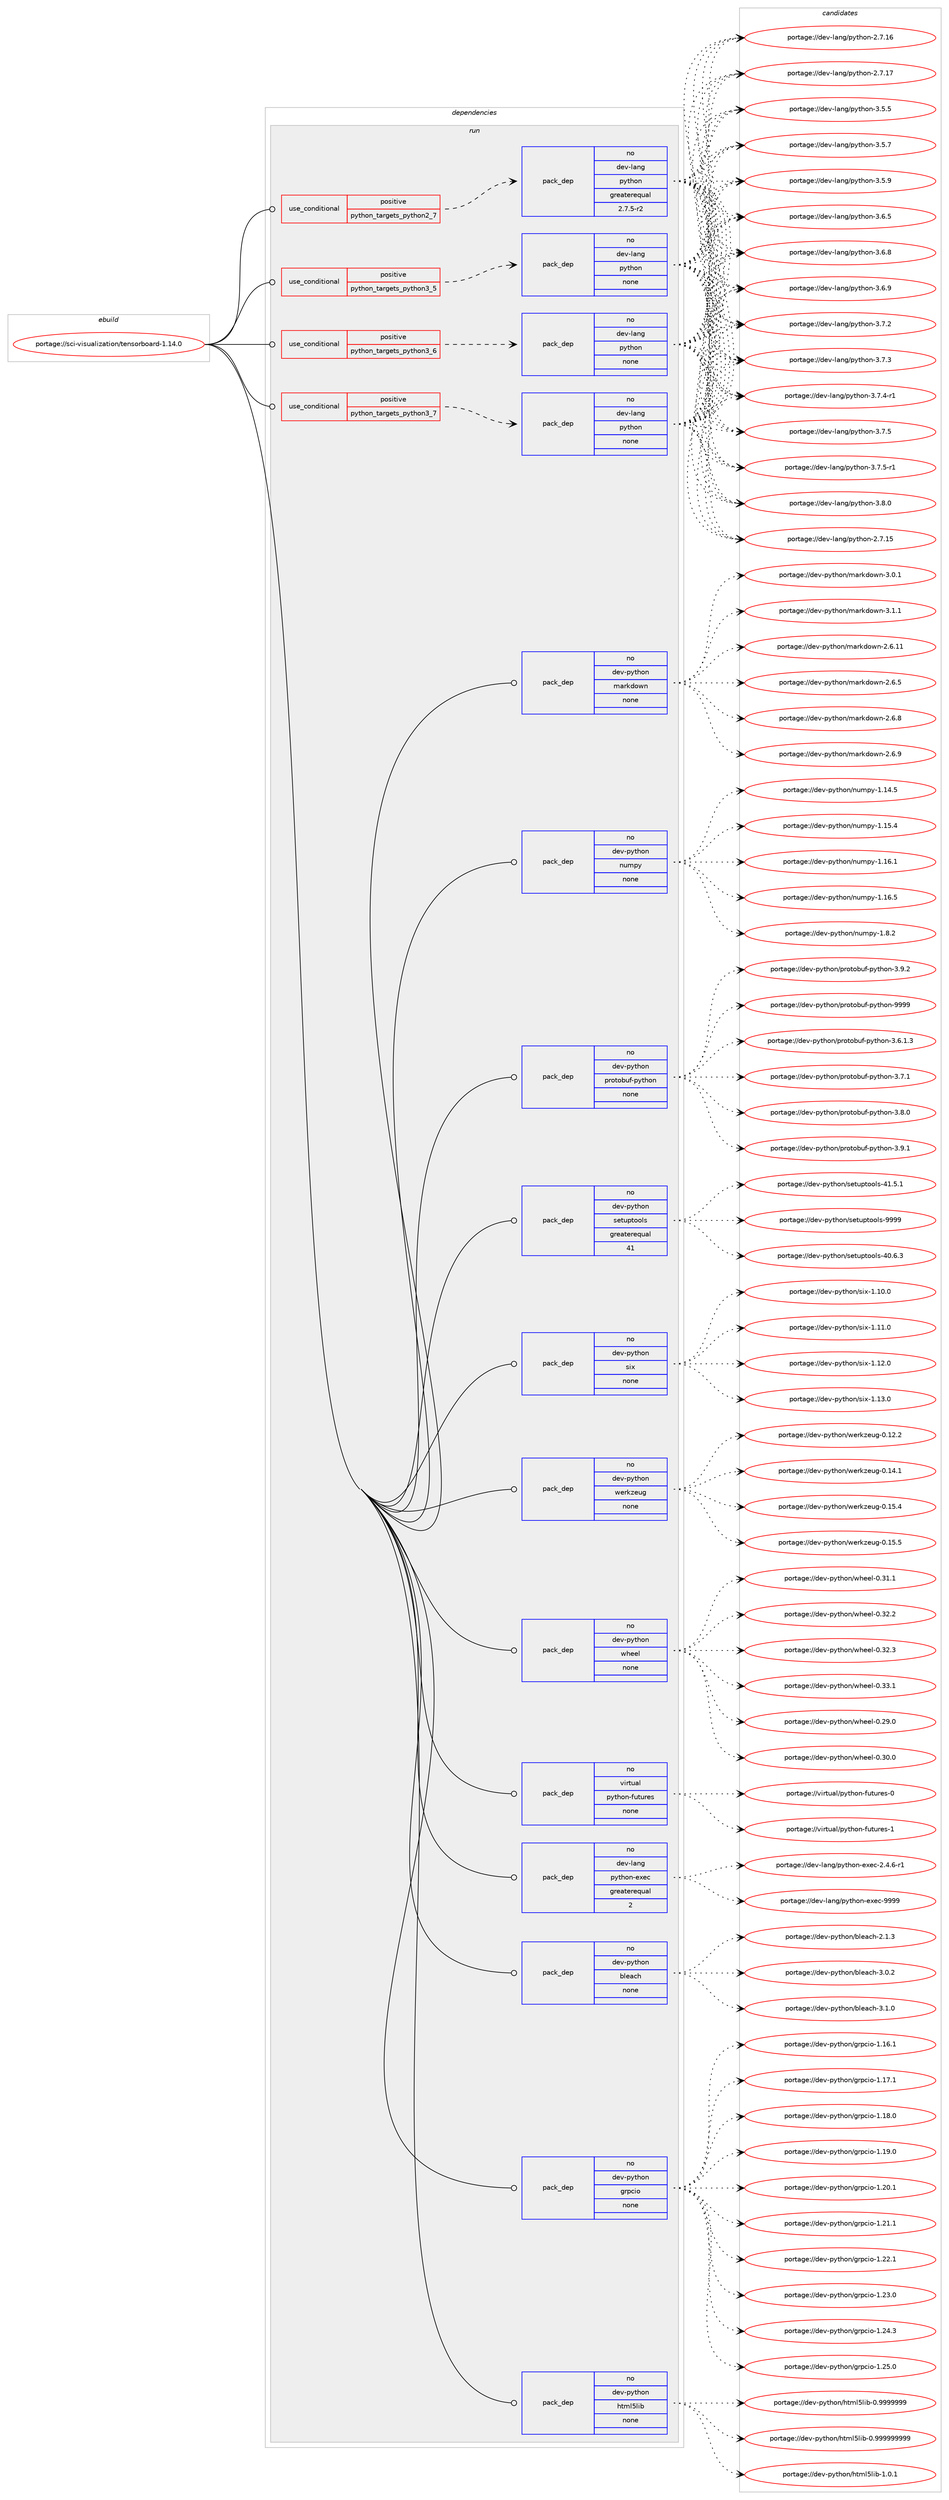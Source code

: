 digraph prolog {

# *************
# Graph options
# *************

newrank=true;
concentrate=true;
compound=true;
graph [rankdir=LR,fontname=Helvetica,fontsize=10,ranksep=1.5];#, ranksep=2.5, nodesep=0.2];
edge  [arrowhead=vee];
node  [fontname=Helvetica,fontsize=10];

# **********
# The ebuild
# **********

subgraph cluster_leftcol {
color=gray;
rank=same;
label=<<i>ebuild</i>>;
id [label="portage://sci-visualization/tensorboard-1.14.0", color=red, width=4, href="../sci-visualization/tensorboard-1.14.0.svg"];
}

# ****************
# The dependencies
# ****************

subgraph cluster_midcol {
color=gray;
label=<<i>dependencies</i>>;
subgraph cluster_compile {
fillcolor="#eeeeee";
style=filled;
label=<<i>compile</i>>;
}
subgraph cluster_compileandrun {
fillcolor="#eeeeee";
style=filled;
label=<<i>compile and run</i>>;
}
subgraph cluster_run {
fillcolor="#eeeeee";
style=filled;
label=<<i>run</i>>;
subgraph cond98684 {
dependency398610 [label=<<TABLE BORDER="0" CELLBORDER="1" CELLSPACING="0" CELLPADDING="4"><TR><TD ROWSPAN="3" CELLPADDING="10">use_conditional</TD></TR><TR><TD>positive</TD></TR><TR><TD>python_targets_python2_7</TD></TR></TABLE>>, shape=none, color=red];
subgraph pack293144 {
dependency398611 [label=<<TABLE BORDER="0" CELLBORDER="1" CELLSPACING="0" CELLPADDING="4" WIDTH="220"><TR><TD ROWSPAN="6" CELLPADDING="30">pack_dep</TD></TR><TR><TD WIDTH="110">no</TD></TR><TR><TD>dev-lang</TD></TR><TR><TD>python</TD></TR><TR><TD>greaterequal</TD></TR><TR><TD>2.7.5-r2</TD></TR></TABLE>>, shape=none, color=blue];
}
dependency398610:e -> dependency398611:w [weight=20,style="dashed",arrowhead="vee"];
}
id:e -> dependency398610:w [weight=20,style="solid",arrowhead="odot"];
subgraph cond98685 {
dependency398612 [label=<<TABLE BORDER="0" CELLBORDER="1" CELLSPACING="0" CELLPADDING="4"><TR><TD ROWSPAN="3" CELLPADDING="10">use_conditional</TD></TR><TR><TD>positive</TD></TR><TR><TD>python_targets_python3_5</TD></TR></TABLE>>, shape=none, color=red];
subgraph pack293145 {
dependency398613 [label=<<TABLE BORDER="0" CELLBORDER="1" CELLSPACING="0" CELLPADDING="4" WIDTH="220"><TR><TD ROWSPAN="6" CELLPADDING="30">pack_dep</TD></TR><TR><TD WIDTH="110">no</TD></TR><TR><TD>dev-lang</TD></TR><TR><TD>python</TD></TR><TR><TD>none</TD></TR><TR><TD></TD></TR></TABLE>>, shape=none, color=blue];
}
dependency398612:e -> dependency398613:w [weight=20,style="dashed",arrowhead="vee"];
}
id:e -> dependency398612:w [weight=20,style="solid",arrowhead="odot"];
subgraph cond98686 {
dependency398614 [label=<<TABLE BORDER="0" CELLBORDER="1" CELLSPACING="0" CELLPADDING="4"><TR><TD ROWSPAN="3" CELLPADDING="10">use_conditional</TD></TR><TR><TD>positive</TD></TR><TR><TD>python_targets_python3_6</TD></TR></TABLE>>, shape=none, color=red];
subgraph pack293146 {
dependency398615 [label=<<TABLE BORDER="0" CELLBORDER="1" CELLSPACING="0" CELLPADDING="4" WIDTH="220"><TR><TD ROWSPAN="6" CELLPADDING="30">pack_dep</TD></TR><TR><TD WIDTH="110">no</TD></TR><TR><TD>dev-lang</TD></TR><TR><TD>python</TD></TR><TR><TD>none</TD></TR><TR><TD></TD></TR></TABLE>>, shape=none, color=blue];
}
dependency398614:e -> dependency398615:w [weight=20,style="dashed",arrowhead="vee"];
}
id:e -> dependency398614:w [weight=20,style="solid",arrowhead="odot"];
subgraph cond98687 {
dependency398616 [label=<<TABLE BORDER="0" CELLBORDER="1" CELLSPACING="0" CELLPADDING="4"><TR><TD ROWSPAN="3" CELLPADDING="10">use_conditional</TD></TR><TR><TD>positive</TD></TR><TR><TD>python_targets_python3_7</TD></TR></TABLE>>, shape=none, color=red];
subgraph pack293147 {
dependency398617 [label=<<TABLE BORDER="0" CELLBORDER="1" CELLSPACING="0" CELLPADDING="4" WIDTH="220"><TR><TD ROWSPAN="6" CELLPADDING="30">pack_dep</TD></TR><TR><TD WIDTH="110">no</TD></TR><TR><TD>dev-lang</TD></TR><TR><TD>python</TD></TR><TR><TD>none</TD></TR><TR><TD></TD></TR></TABLE>>, shape=none, color=blue];
}
dependency398616:e -> dependency398617:w [weight=20,style="dashed",arrowhead="vee"];
}
id:e -> dependency398616:w [weight=20,style="solid",arrowhead="odot"];
subgraph pack293148 {
dependency398618 [label=<<TABLE BORDER="0" CELLBORDER="1" CELLSPACING="0" CELLPADDING="4" WIDTH="220"><TR><TD ROWSPAN="6" CELLPADDING="30">pack_dep</TD></TR><TR><TD WIDTH="110">no</TD></TR><TR><TD>dev-lang</TD></TR><TR><TD>python-exec</TD></TR><TR><TD>greaterequal</TD></TR><TR><TD>2</TD></TR></TABLE>>, shape=none, color=blue];
}
id:e -> dependency398618:w [weight=20,style="solid",arrowhead="odot"];
subgraph pack293149 {
dependency398619 [label=<<TABLE BORDER="0" CELLBORDER="1" CELLSPACING="0" CELLPADDING="4" WIDTH="220"><TR><TD ROWSPAN="6" CELLPADDING="30">pack_dep</TD></TR><TR><TD WIDTH="110">no</TD></TR><TR><TD>dev-python</TD></TR><TR><TD>bleach</TD></TR><TR><TD>none</TD></TR><TR><TD></TD></TR></TABLE>>, shape=none, color=blue];
}
id:e -> dependency398619:w [weight=20,style="solid",arrowhead="odot"];
subgraph pack293150 {
dependency398620 [label=<<TABLE BORDER="0" CELLBORDER="1" CELLSPACING="0" CELLPADDING="4" WIDTH="220"><TR><TD ROWSPAN="6" CELLPADDING="30">pack_dep</TD></TR><TR><TD WIDTH="110">no</TD></TR><TR><TD>dev-python</TD></TR><TR><TD>grpcio</TD></TR><TR><TD>none</TD></TR><TR><TD></TD></TR></TABLE>>, shape=none, color=blue];
}
id:e -> dependency398620:w [weight=20,style="solid",arrowhead="odot"];
subgraph pack293151 {
dependency398621 [label=<<TABLE BORDER="0" CELLBORDER="1" CELLSPACING="0" CELLPADDING="4" WIDTH="220"><TR><TD ROWSPAN="6" CELLPADDING="30">pack_dep</TD></TR><TR><TD WIDTH="110">no</TD></TR><TR><TD>dev-python</TD></TR><TR><TD>html5lib</TD></TR><TR><TD>none</TD></TR><TR><TD></TD></TR></TABLE>>, shape=none, color=blue];
}
id:e -> dependency398621:w [weight=20,style="solid",arrowhead="odot"];
subgraph pack293152 {
dependency398622 [label=<<TABLE BORDER="0" CELLBORDER="1" CELLSPACING="0" CELLPADDING="4" WIDTH="220"><TR><TD ROWSPAN="6" CELLPADDING="30">pack_dep</TD></TR><TR><TD WIDTH="110">no</TD></TR><TR><TD>dev-python</TD></TR><TR><TD>markdown</TD></TR><TR><TD>none</TD></TR><TR><TD></TD></TR></TABLE>>, shape=none, color=blue];
}
id:e -> dependency398622:w [weight=20,style="solid",arrowhead="odot"];
subgraph pack293153 {
dependency398623 [label=<<TABLE BORDER="0" CELLBORDER="1" CELLSPACING="0" CELLPADDING="4" WIDTH="220"><TR><TD ROWSPAN="6" CELLPADDING="30">pack_dep</TD></TR><TR><TD WIDTH="110">no</TD></TR><TR><TD>dev-python</TD></TR><TR><TD>numpy</TD></TR><TR><TD>none</TD></TR><TR><TD></TD></TR></TABLE>>, shape=none, color=blue];
}
id:e -> dependency398623:w [weight=20,style="solid",arrowhead="odot"];
subgraph pack293154 {
dependency398624 [label=<<TABLE BORDER="0" CELLBORDER="1" CELLSPACING="0" CELLPADDING="4" WIDTH="220"><TR><TD ROWSPAN="6" CELLPADDING="30">pack_dep</TD></TR><TR><TD WIDTH="110">no</TD></TR><TR><TD>dev-python</TD></TR><TR><TD>protobuf-python</TD></TR><TR><TD>none</TD></TR><TR><TD></TD></TR></TABLE>>, shape=none, color=blue];
}
id:e -> dependency398624:w [weight=20,style="solid",arrowhead="odot"];
subgraph pack293155 {
dependency398625 [label=<<TABLE BORDER="0" CELLBORDER="1" CELLSPACING="0" CELLPADDING="4" WIDTH="220"><TR><TD ROWSPAN="6" CELLPADDING="30">pack_dep</TD></TR><TR><TD WIDTH="110">no</TD></TR><TR><TD>dev-python</TD></TR><TR><TD>setuptools</TD></TR><TR><TD>greaterequal</TD></TR><TR><TD>41</TD></TR></TABLE>>, shape=none, color=blue];
}
id:e -> dependency398625:w [weight=20,style="solid",arrowhead="odot"];
subgraph pack293156 {
dependency398626 [label=<<TABLE BORDER="0" CELLBORDER="1" CELLSPACING="0" CELLPADDING="4" WIDTH="220"><TR><TD ROWSPAN="6" CELLPADDING="30">pack_dep</TD></TR><TR><TD WIDTH="110">no</TD></TR><TR><TD>dev-python</TD></TR><TR><TD>six</TD></TR><TR><TD>none</TD></TR><TR><TD></TD></TR></TABLE>>, shape=none, color=blue];
}
id:e -> dependency398626:w [weight=20,style="solid",arrowhead="odot"];
subgraph pack293157 {
dependency398627 [label=<<TABLE BORDER="0" CELLBORDER="1" CELLSPACING="0" CELLPADDING="4" WIDTH="220"><TR><TD ROWSPAN="6" CELLPADDING="30">pack_dep</TD></TR><TR><TD WIDTH="110">no</TD></TR><TR><TD>dev-python</TD></TR><TR><TD>werkzeug</TD></TR><TR><TD>none</TD></TR><TR><TD></TD></TR></TABLE>>, shape=none, color=blue];
}
id:e -> dependency398627:w [weight=20,style="solid",arrowhead="odot"];
subgraph pack293158 {
dependency398628 [label=<<TABLE BORDER="0" CELLBORDER="1" CELLSPACING="0" CELLPADDING="4" WIDTH="220"><TR><TD ROWSPAN="6" CELLPADDING="30">pack_dep</TD></TR><TR><TD WIDTH="110">no</TD></TR><TR><TD>dev-python</TD></TR><TR><TD>wheel</TD></TR><TR><TD>none</TD></TR><TR><TD></TD></TR></TABLE>>, shape=none, color=blue];
}
id:e -> dependency398628:w [weight=20,style="solid",arrowhead="odot"];
subgraph pack293159 {
dependency398629 [label=<<TABLE BORDER="0" CELLBORDER="1" CELLSPACING="0" CELLPADDING="4" WIDTH="220"><TR><TD ROWSPAN="6" CELLPADDING="30">pack_dep</TD></TR><TR><TD WIDTH="110">no</TD></TR><TR><TD>virtual</TD></TR><TR><TD>python-futures</TD></TR><TR><TD>none</TD></TR><TR><TD></TD></TR></TABLE>>, shape=none, color=blue];
}
id:e -> dependency398629:w [weight=20,style="solid",arrowhead="odot"];
}
}

# **************
# The candidates
# **************

subgraph cluster_choices {
rank=same;
color=gray;
label=<<i>candidates</i>>;

subgraph choice293144 {
color=black;
nodesep=1;
choiceportage10010111845108971101034711212111610411111045504655464953 [label="portage://dev-lang/python-2.7.15", color=red, width=4,href="../dev-lang/python-2.7.15.svg"];
choiceportage10010111845108971101034711212111610411111045504655464954 [label="portage://dev-lang/python-2.7.16", color=red, width=4,href="../dev-lang/python-2.7.16.svg"];
choiceportage10010111845108971101034711212111610411111045504655464955 [label="portage://dev-lang/python-2.7.17", color=red, width=4,href="../dev-lang/python-2.7.17.svg"];
choiceportage100101118451089711010347112121116104111110455146534653 [label="portage://dev-lang/python-3.5.5", color=red, width=4,href="../dev-lang/python-3.5.5.svg"];
choiceportage100101118451089711010347112121116104111110455146534655 [label="portage://dev-lang/python-3.5.7", color=red, width=4,href="../dev-lang/python-3.5.7.svg"];
choiceportage100101118451089711010347112121116104111110455146534657 [label="portage://dev-lang/python-3.5.9", color=red, width=4,href="../dev-lang/python-3.5.9.svg"];
choiceportage100101118451089711010347112121116104111110455146544653 [label="portage://dev-lang/python-3.6.5", color=red, width=4,href="../dev-lang/python-3.6.5.svg"];
choiceportage100101118451089711010347112121116104111110455146544656 [label="portage://dev-lang/python-3.6.8", color=red, width=4,href="../dev-lang/python-3.6.8.svg"];
choiceportage100101118451089711010347112121116104111110455146544657 [label="portage://dev-lang/python-3.6.9", color=red, width=4,href="../dev-lang/python-3.6.9.svg"];
choiceportage100101118451089711010347112121116104111110455146554650 [label="portage://dev-lang/python-3.7.2", color=red, width=4,href="../dev-lang/python-3.7.2.svg"];
choiceportage100101118451089711010347112121116104111110455146554651 [label="portage://dev-lang/python-3.7.3", color=red, width=4,href="../dev-lang/python-3.7.3.svg"];
choiceportage1001011184510897110103471121211161041111104551465546524511449 [label="portage://dev-lang/python-3.7.4-r1", color=red, width=4,href="../dev-lang/python-3.7.4-r1.svg"];
choiceportage100101118451089711010347112121116104111110455146554653 [label="portage://dev-lang/python-3.7.5", color=red, width=4,href="../dev-lang/python-3.7.5.svg"];
choiceportage1001011184510897110103471121211161041111104551465546534511449 [label="portage://dev-lang/python-3.7.5-r1", color=red, width=4,href="../dev-lang/python-3.7.5-r1.svg"];
choiceportage100101118451089711010347112121116104111110455146564648 [label="portage://dev-lang/python-3.8.0", color=red, width=4,href="../dev-lang/python-3.8.0.svg"];
dependency398611:e -> choiceportage10010111845108971101034711212111610411111045504655464953:w [style=dotted,weight="100"];
dependency398611:e -> choiceportage10010111845108971101034711212111610411111045504655464954:w [style=dotted,weight="100"];
dependency398611:e -> choiceportage10010111845108971101034711212111610411111045504655464955:w [style=dotted,weight="100"];
dependency398611:e -> choiceportage100101118451089711010347112121116104111110455146534653:w [style=dotted,weight="100"];
dependency398611:e -> choiceportage100101118451089711010347112121116104111110455146534655:w [style=dotted,weight="100"];
dependency398611:e -> choiceportage100101118451089711010347112121116104111110455146534657:w [style=dotted,weight="100"];
dependency398611:e -> choiceportage100101118451089711010347112121116104111110455146544653:w [style=dotted,weight="100"];
dependency398611:e -> choiceportage100101118451089711010347112121116104111110455146544656:w [style=dotted,weight="100"];
dependency398611:e -> choiceportage100101118451089711010347112121116104111110455146544657:w [style=dotted,weight="100"];
dependency398611:e -> choiceportage100101118451089711010347112121116104111110455146554650:w [style=dotted,weight="100"];
dependency398611:e -> choiceportage100101118451089711010347112121116104111110455146554651:w [style=dotted,weight="100"];
dependency398611:e -> choiceportage1001011184510897110103471121211161041111104551465546524511449:w [style=dotted,weight="100"];
dependency398611:e -> choiceportage100101118451089711010347112121116104111110455146554653:w [style=dotted,weight="100"];
dependency398611:e -> choiceportage1001011184510897110103471121211161041111104551465546534511449:w [style=dotted,weight="100"];
dependency398611:e -> choiceportage100101118451089711010347112121116104111110455146564648:w [style=dotted,weight="100"];
}
subgraph choice293145 {
color=black;
nodesep=1;
choiceportage10010111845108971101034711212111610411111045504655464953 [label="portage://dev-lang/python-2.7.15", color=red, width=4,href="../dev-lang/python-2.7.15.svg"];
choiceportage10010111845108971101034711212111610411111045504655464954 [label="portage://dev-lang/python-2.7.16", color=red, width=4,href="../dev-lang/python-2.7.16.svg"];
choiceportage10010111845108971101034711212111610411111045504655464955 [label="portage://dev-lang/python-2.7.17", color=red, width=4,href="../dev-lang/python-2.7.17.svg"];
choiceportage100101118451089711010347112121116104111110455146534653 [label="portage://dev-lang/python-3.5.5", color=red, width=4,href="../dev-lang/python-3.5.5.svg"];
choiceportage100101118451089711010347112121116104111110455146534655 [label="portage://dev-lang/python-3.5.7", color=red, width=4,href="../dev-lang/python-3.5.7.svg"];
choiceportage100101118451089711010347112121116104111110455146534657 [label="portage://dev-lang/python-3.5.9", color=red, width=4,href="../dev-lang/python-3.5.9.svg"];
choiceportage100101118451089711010347112121116104111110455146544653 [label="portage://dev-lang/python-3.6.5", color=red, width=4,href="../dev-lang/python-3.6.5.svg"];
choiceportage100101118451089711010347112121116104111110455146544656 [label="portage://dev-lang/python-3.6.8", color=red, width=4,href="../dev-lang/python-3.6.8.svg"];
choiceportage100101118451089711010347112121116104111110455146544657 [label="portage://dev-lang/python-3.6.9", color=red, width=4,href="../dev-lang/python-3.6.9.svg"];
choiceportage100101118451089711010347112121116104111110455146554650 [label="portage://dev-lang/python-3.7.2", color=red, width=4,href="../dev-lang/python-3.7.2.svg"];
choiceportage100101118451089711010347112121116104111110455146554651 [label="portage://dev-lang/python-3.7.3", color=red, width=4,href="../dev-lang/python-3.7.3.svg"];
choiceportage1001011184510897110103471121211161041111104551465546524511449 [label="portage://dev-lang/python-3.7.4-r1", color=red, width=4,href="../dev-lang/python-3.7.4-r1.svg"];
choiceportage100101118451089711010347112121116104111110455146554653 [label="portage://dev-lang/python-3.7.5", color=red, width=4,href="../dev-lang/python-3.7.5.svg"];
choiceportage1001011184510897110103471121211161041111104551465546534511449 [label="portage://dev-lang/python-3.7.5-r1", color=red, width=4,href="../dev-lang/python-3.7.5-r1.svg"];
choiceportage100101118451089711010347112121116104111110455146564648 [label="portage://dev-lang/python-3.8.0", color=red, width=4,href="../dev-lang/python-3.8.0.svg"];
dependency398613:e -> choiceportage10010111845108971101034711212111610411111045504655464953:w [style=dotted,weight="100"];
dependency398613:e -> choiceportage10010111845108971101034711212111610411111045504655464954:w [style=dotted,weight="100"];
dependency398613:e -> choiceportage10010111845108971101034711212111610411111045504655464955:w [style=dotted,weight="100"];
dependency398613:e -> choiceportage100101118451089711010347112121116104111110455146534653:w [style=dotted,weight="100"];
dependency398613:e -> choiceportage100101118451089711010347112121116104111110455146534655:w [style=dotted,weight="100"];
dependency398613:e -> choiceportage100101118451089711010347112121116104111110455146534657:w [style=dotted,weight="100"];
dependency398613:e -> choiceportage100101118451089711010347112121116104111110455146544653:w [style=dotted,weight="100"];
dependency398613:e -> choiceportage100101118451089711010347112121116104111110455146544656:w [style=dotted,weight="100"];
dependency398613:e -> choiceportage100101118451089711010347112121116104111110455146544657:w [style=dotted,weight="100"];
dependency398613:e -> choiceportage100101118451089711010347112121116104111110455146554650:w [style=dotted,weight="100"];
dependency398613:e -> choiceportage100101118451089711010347112121116104111110455146554651:w [style=dotted,weight="100"];
dependency398613:e -> choiceportage1001011184510897110103471121211161041111104551465546524511449:w [style=dotted,weight="100"];
dependency398613:e -> choiceportage100101118451089711010347112121116104111110455146554653:w [style=dotted,weight="100"];
dependency398613:e -> choiceportage1001011184510897110103471121211161041111104551465546534511449:w [style=dotted,weight="100"];
dependency398613:e -> choiceportage100101118451089711010347112121116104111110455146564648:w [style=dotted,weight="100"];
}
subgraph choice293146 {
color=black;
nodesep=1;
choiceportage10010111845108971101034711212111610411111045504655464953 [label="portage://dev-lang/python-2.7.15", color=red, width=4,href="../dev-lang/python-2.7.15.svg"];
choiceportage10010111845108971101034711212111610411111045504655464954 [label="portage://dev-lang/python-2.7.16", color=red, width=4,href="../dev-lang/python-2.7.16.svg"];
choiceportage10010111845108971101034711212111610411111045504655464955 [label="portage://dev-lang/python-2.7.17", color=red, width=4,href="../dev-lang/python-2.7.17.svg"];
choiceportage100101118451089711010347112121116104111110455146534653 [label="portage://dev-lang/python-3.5.5", color=red, width=4,href="../dev-lang/python-3.5.5.svg"];
choiceportage100101118451089711010347112121116104111110455146534655 [label="portage://dev-lang/python-3.5.7", color=red, width=4,href="../dev-lang/python-3.5.7.svg"];
choiceportage100101118451089711010347112121116104111110455146534657 [label="portage://dev-lang/python-3.5.9", color=red, width=4,href="../dev-lang/python-3.5.9.svg"];
choiceportage100101118451089711010347112121116104111110455146544653 [label="portage://dev-lang/python-3.6.5", color=red, width=4,href="../dev-lang/python-3.6.5.svg"];
choiceportage100101118451089711010347112121116104111110455146544656 [label="portage://dev-lang/python-3.6.8", color=red, width=4,href="../dev-lang/python-3.6.8.svg"];
choiceportage100101118451089711010347112121116104111110455146544657 [label="portage://dev-lang/python-3.6.9", color=red, width=4,href="../dev-lang/python-3.6.9.svg"];
choiceportage100101118451089711010347112121116104111110455146554650 [label="portage://dev-lang/python-3.7.2", color=red, width=4,href="../dev-lang/python-3.7.2.svg"];
choiceportage100101118451089711010347112121116104111110455146554651 [label="portage://dev-lang/python-3.7.3", color=red, width=4,href="../dev-lang/python-3.7.3.svg"];
choiceportage1001011184510897110103471121211161041111104551465546524511449 [label="portage://dev-lang/python-3.7.4-r1", color=red, width=4,href="../dev-lang/python-3.7.4-r1.svg"];
choiceportage100101118451089711010347112121116104111110455146554653 [label="portage://dev-lang/python-3.7.5", color=red, width=4,href="../dev-lang/python-3.7.5.svg"];
choiceportage1001011184510897110103471121211161041111104551465546534511449 [label="portage://dev-lang/python-3.7.5-r1", color=red, width=4,href="../dev-lang/python-3.7.5-r1.svg"];
choiceportage100101118451089711010347112121116104111110455146564648 [label="portage://dev-lang/python-3.8.0", color=red, width=4,href="../dev-lang/python-3.8.0.svg"];
dependency398615:e -> choiceportage10010111845108971101034711212111610411111045504655464953:w [style=dotted,weight="100"];
dependency398615:e -> choiceportage10010111845108971101034711212111610411111045504655464954:w [style=dotted,weight="100"];
dependency398615:e -> choiceportage10010111845108971101034711212111610411111045504655464955:w [style=dotted,weight="100"];
dependency398615:e -> choiceportage100101118451089711010347112121116104111110455146534653:w [style=dotted,weight="100"];
dependency398615:e -> choiceportage100101118451089711010347112121116104111110455146534655:w [style=dotted,weight="100"];
dependency398615:e -> choiceportage100101118451089711010347112121116104111110455146534657:w [style=dotted,weight="100"];
dependency398615:e -> choiceportage100101118451089711010347112121116104111110455146544653:w [style=dotted,weight="100"];
dependency398615:e -> choiceportage100101118451089711010347112121116104111110455146544656:w [style=dotted,weight="100"];
dependency398615:e -> choiceportage100101118451089711010347112121116104111110455146544657:w [style=dotted,weight="100"];
dependency398615:e -> choiceportage100101118451089711010347112121116104111110455146554650:w [style=dotted,weight="100"];
dependency398615:e -> choiceportage100101118451089711010347112121116104111110455146554651:w [style=dotted,weight="100"];
dependency398615:e -> choiceportage1001011184510897110103471121211161041111104551465546524511449:w [style=dotted,weight="100"];
dependency398615:e -> choiceportage100101118451089711010347112121116104111110455146554653:w [style=dotted,weight="100"];
dependency398615:e -> choiceportage1001011184510897110103471121211161041111104551465546534511449:w [style=dotted,weight="100"];
dependency398615:e -> choiceportage100101118451089711010347112121116104111110455146564648:w [style=dotted,weight="100"];
}
subgraph choice293147 {
color=black;
nodesep=1;
choiceportage10010111845108971101034711212111610411111045504655464953 [label="portage://dev-lang/python-2.7.15", color=red, width=4,href="../dev-lang/python-2.7.15.svg"];
choiceportage10010111845108971101034711212111610411111045504655464954 [label="portage://dev-lang/python-2.7.16", color=red, width=4,href="../dev-lang/python-2.7.16.svg"];
choiceportage10010111845108971101034711212111610411111045504655464955 [label="portage://dev-lang/python-2.7.17", color=red, width=4,href="../dev-lang/python-2.7.17.svg"];
choiceportage100101118451089711010347112121116104111110455146534653 [label="portage://dev-lang/python-3.5.5", color=red, width=4,href="../dev-lang/python-3.5.5.svg"];
choiceportage100101118451089711010347112121116104111110455146534655 [label="portage://dev-lang/python-3.5.7", color=red, width=4,href="../dev-lang/python-3.5.7.svg"];
choiceportage100101118451089711010347112121116104111110455146534657 [label="portage://dev-lang/python-3.5.9", color=red, width=4,href="../dev-lang/python-3.5.9.svg"];
choiceportage100101118451089711010347112121116104111110455146544653 [label="portage://dev-lang/python-3.6.5", color=red, width=4,href="../dev-lang/python-3.6.5.svg"];
choiceportage100101118451089711010347112121116104111110455146544656 [label="portage://dev-lang/python-3.6.8", color=red, width=4,href="../dev-lang/python-3.6.8.svg"];
choiceportage100101118451089711010347112121116104111110455146544657 [label="portage://dev-lang/python-3.6.9", color=red, width=4,href="../dev-lang/python-3.6.9.svg"];
choiceportage100101118451089711010347112121116104111110455146554650 [label="portage://dev-lang/python-3.7.2", color=red, width=4,href="../dev-lang/python-3.7.2.svg"];
choiceportage100101118451089711010347112121116104111110455146554651 [label="portage://dev-lang/python-3.7.3", color=red, width=4,href="../dev-lang/python-3.7.3.svg"];
choiceportage1001011184510897110103471121211161041111104551465546524511449 [label="portage://dev-lang/python-3.7.4-r1", color=red, width=4,href="../dev-lang/python-3.7.4-r1.svg"];
choiceportage100101118451089711010347112121116104111110455146554653 [label="portage://dev-lang/python-3.7.5", color=red, width=4,href="../dev-lang/python-3.7.5.svg"];
choiceportage1001011184510897110103471121211161041111104551465546534511449 [label="portage://dev-lang/python-3.7.5-r1", color=red, width=4,href="../dev-lang/python-3.7.5-r1.svg"];
choiceportage100101118451089711010347112121116104111110455146564648 [label="portage://dev-lang/python-3.8.0", color=red, width=4,href="../dev-lang/python-3.8.0.svg"];
dependency398617:e -> choiceportage10010111845108971101034711212111610411111045504655464953:w [style=dotted,weight="100"];
dependency398617:e -> choiceportage10010111845108971101034711212111610411111045504655464954:w [style=dotted,weight="100"];
dependency398617:e -> choiceportage10010111845108971101034711212111610411111045504655464955:w [style=dotted,weight="100"];
dependency398617:e -> choiceportage100101118451089711010347112121116104111110455146534653:w [style=dotted,weight="100"];
dependency398617:e -> choiceportage100101118451089711010347112121116104111110455146534655:w [style=dotted,weight="100"];
dependency398617:e -> choiceportage100101118451089711010347112121116104111110455146534657:w [style=dotted,weight="100"];
dependency398617:e -> choiceportage100101118451089711010347112121116104111110455146544653:w [style=dotted,weight="100"];
dependency398617:e -> choiceportage100101118451089711010347112121116104111110455146544656:w [style=dotted,weight="100"];
dependency398617:e -> choiceportage100101118451089711010347112121116104111110455146544657:w [style=dotted,weight="100"];
dependency398617:e -> choiceportage100101118451089711010347112121116104111110455146554650:w [style=dotted,weight="100"];
dependency398617:e -> choiceportage100101118451089711010347112121116104111110455146554651:w [style=dotted,weight="100"];
dependency398617:e -> choiceportage1001011184510897110103471121211161041111104551465546524511449:w [style=dotted,weight="100"];
dependency398617:e -> choiceportage100101118451089711010347112121116104111110455146554653:w [style=dotted,weight="100"];
dependency398617:e -> choiceportage1001011184510897110103471121211161041111104551465546534511449:w [style=dotted,weight="100"];
dependency398617:e -> choiceportage100101118451089711010347112121116104111110455146564648:w [style=dotted,weight="100"];
}
subgraph choice293148 {
color=black;
nodesep=1;
choiceportage10010111845108971101034711212111610411111045101120101994550465246544511449 [label="portage://dev-lang/python-exec-2.4.6-r1", color=red, width=4,href="../dev-lang/python-exec-2.4.6-r1.svg"];
choiceportage10010111845108971101034711212111610411111045101120101994557575757 [label="portage://dev-lang/python-exec-9999", color=red, width=4,href="../dev-lang/python-exec-9999.svg"];
dependency398618:e -> choiceportage10010111845108971101034711212111610411111045101120101994550465246544511449:w [style=dotted,weight="100"];
dependency398618:e -> choiceportage10010111845108971101034711212111610411111045101120101994557575757:w [style=dotted,weight="100"];
}
subgraph choice293149 {
color=black;
nodesep=1;
choiceportage1001011184511212111610411111047981081019799104455046494651 [label="portage://dev-python/bleach-2.1.3", color=red, width=4,href="../dev-python/bleach-2.1.3.svg"];
choiceportage1001011184511212111610411111047981081019799104455146484650 [label="portage://dev-python/bleach-3.0.2", color=red, width=4,href="../dev-python/bleach-3.0.2.svg"];
choiceportage1001011184511212111610411111047981081019799104455146494648 [label="portage://dev-python/bleach-3.1.0", color=red, width=4,href="../dev-python/bleach-3.1.0.svg"];
dependency398619:e -> choiceportage1001011184511212111610411111047981081019799104455046494651:w [style=dotted,weight="100"];
dependency398619:e -> choiceportage1001011184511212111610411111047981081019799104455146484650:w [style=dotted,weight="100"];
dependency398619:e -> choiceportage1001011184511212111610411111047981081019799104455146494648:w [style=dotted,weight="100"];
}
subgraph choice293150 {
color=black;
nodesep=1;
choiceportage10010111845112121116104111110471031141129910511145494649544649 [label="portage://dev-python/grpcio-1.16.1", color=red, width=4,href="../dev-python/grpcio-1.16.1.svg"];
choiceportage10010111845112121116104111110471031141129910511145494649554649 [label="portage://dev-python/grpcio-1.17.1", color=red, width=4,href="../dev-python/grpcio-1.17.1.svg"];
choiceportage10010111845112121116104111110471031141129910511145494649564648 [label="portage://dev-python/grpcio-1.18.0", color=red, width=4,href="../dev-python/grpcio-1.18.0.svg"];
choiceportage10010111845112121116104111110471031141129910511145494649574648 [label="portage://dev-python/grpcio-1.19.0", color=red, width=4,href="../dev-python/grpcio-1.19.0.svg"];
choiceportage10010111845112121116104111110471031141129910511145494650484649 [label="portage://dev-python/grpcio-1.20.1", color=red, width=4,href="../dev-python/grpcio-1.20.1.svg"];
choiceportage10010111845112121116104111110471031141129910511145494650494649 [label="portage://dev-python/grpcio-1.21.1", color=red, width=4,href="../dev-python/grpcio-1.21.1.svg"];
choiceportage10010111845112121116104111110471031141129910511145494650504649 [label="portage://dev-python/grpcio-1.22.1", color=red, width=4,href="../dev-python/grpcio-1.22.1.svg"];
choiceportage10010111845112121116104111110471031141129910511145494650514648 [label="portage://dev-python/grpcio-1.23.0", color=red, width=4,href="../dev-python/grpcio-1.23.0.svg"];
choiceportage10010111845112121116104111110471031141129910511145494650524651 [label="portage://dev-python/grpcio-1.24.3", color=red, width=4,href="../dev-python/grpcio-1.24.3.svg"];
choiceportage10010111845112121116104111110471031141129910511145494650534648 [label="portage://dev-python/grpcio-1.25.0", color=red, width=4,href="../dev-python/grpcio-1.25.0.svg"];
dependency398620:e -> choiceportage10010111845112121116104111110471031141129910511145494649544649:w [style=dotted,weight="100"];
dependency398620:e -> choiceportage10010111845112121116104111110471031141129910511145494649554649:w [style=dotted,weight="100"];
dependency398620:e -> choiceportage10010111845112121116104111110471031141129910511145494649564648:w [style=dotted,weight="100"];
dependency398620:e -> choiceportage10010111845112121116104111110471031141129910511145494649574648:w [style=dotted,weight="100"];
dependency398620:e -> choiceportage10010111845112121116104111110471031141129910511145494650484649:w [style=dotted,weight="100"];
dependency398620:e -> choiceportage10010111845112121116104111110471031141129910511145494650494649:w [style=dotted,weight="100"];
dependency398620:e -> choiceportage10010111845112121116104111110471031141129910511145494650504649:w [style=dotted,weight="100"];
dependency398620:e -> choiceportage10010111845112121116104111110471031141129910511145494650514648:w [style=dotted,weight="100"];
dependency398620:e -> choiceportage10010111845112121116104111110471031141129910511145494650524651:w [style=dotted,weight="100"];
dependency398620:e -> choiceportage10010111845112121116104111110471031141129910511145494650534648:w [style=dotted,weight="100"];
}
subgraph choice293151 {
color=black;
nodesep=1;
choiceportage1001011184511212111610411111047104116109108531081059845484657575757575757 [label="portage://dev-python/html5lib-0.9999999", color=red, width=4,href="../dev-python/html5lib-0.9999999.svg"];
choiceportage10010111845112121116104111110471041161091085310810598454846575757575757575757 [label="portage://dev-python/html5lib-0.999999999", color=red, width=4,href="../dev-python/html5lib-0.999999999.svg"];
choiceportage10010111845112121116104111110471041161091085310810598454946484649 [label="portage://dev-python/html5lib-1.0.1", color=red, width=4,href="../dev-python/html5lib-1.0.1.svg"];
dependency398621:e -> choiceportage1001011184511212111610411111047104116109108531081059845484657575757575757:w [style=dotted,weight="100"];
dependency398621:e -> choiceportage10010111845112121116104111110471041161091085310810598454846575757575757575757:w [style=dotted,weight="100"];
dependency398621:e -> choiceportage10010111845112121116104111110471041161091085310810598454946484649:w [style=dotted,weight="100"];
}
subgraph choice293152 {
color=black;
nodesep=1;
choiceportage10010111845112121116104111110471099711410710011111911045504654464949 [label="portage://dev-python/markdown-2.6.11", color=red, width=4,href="../dev-python/markdown-2.6.11.svg"];
choiceportage100101118451121211161041111104710997114107100111119110455046544653 [label="portage://dev-python/markdown-2.6.5", color=red, width=4,href="../dev-python/markdown-2.6.5.svg"];
choiceportage100101118451121211161041111104710997114107100111119110455046544656 [label="portage://dev-python/markdown-2.6.8", color=red, width=4,href="../dev-python/markdown-2.6.8.svg"];
choiceportage100101118451121211161041111104710997114107100111119110455046544657 [label="portage://dev-python/markdown-2.6.9", color=red, width=4,href="../dev-python/markdown-2.6.9.svg"];
choiceportage100101118451121211161041111104710997114107100111119110455146484649 [label="portage://dev-python/markdown-3.0.1", color=red, width=4,href="../dev-python/markdown-3.0.1.svg"];
choiceportage100101118451121211161041111104710997114107100111119110455146494649 [label="portage://dev-python/markdown-3.1.1", color=red, width=4,href="../dev-python/markdown-3.1.1.svg"];
dependency398622:e -> choiceportage10010111845112121116104111110471099711410710011111911045504654464949:w [style=dotted,weight="100"];
dependency398622:e -> choiceportage100101118451121211161041111104710997114107100111119110455046544653:w [style=dotted,weight="100"];
dependency398622:e -> choiceportage100101118451121211161041111104710997114107100111119110455046544656:w [style=dotted,weight="100"];
dependency398622:e -> choiceportage100101118451121211161041111104710997114107100111119110455046544657:w [style=dotted,weight="100"];
dependency398622:e -> choiceportage100101118451121211161041111104710997114107100111119110455146484649:w [style=dotted,weight="100"];
dependency398622:e -> choiceportage100101118451121211161041111104710997114107100111119110455146494649:w [style=dotted,weight="100"];
}
subgraph choice293153 {
color=black;
nodesep=1;
choiceportage100101118451121211161041111104711011710911212145494649524653 [label="portage://dev-python/numpy-1.14.5", color=red, width=4,href="../dev-python/numpy-1.14.5.svg"];
choiceportage100101118451121211161041111104711011710911212145494649534652 [label="portage://dev-python/numpy-1.15.4", color=red, width=4,href="../dev-python/numpy-1.15.4.svg"];
choiceportage100101118451121211161041111104711011710911212145494649544649 [label="portage://dev-python/numpy-1.16.1", color=red, width=4,href="../dev-python/numpy-1.16.1.svg"];
choiceportage100101118451121211161041111104711011710911212145494649544653 [label="portage://dev-python/numpy-1.16.5", color=red, width=4,href="../dev-python/numpy-1.16.5.svg"];
choiceportage1001011184511212111610411111047110117109112121454946564650 [label="portage://dev-python/numpy-1.8.2", color=red, width=4,href="../dev-python/numpy-1.8.2.svg"];
dependency398623:e -> choiceportage100101118451121211161041111104711011710911212145494649524653:w [style=dotted,weight="100"];
dependency398623:e -> choiceportage100101118451121211161041111104711011710911212145494649534652:w [style=dotted,weight="100"];
dependency398623:e -> choiceportage100101118451121211161041111104711011710911212145494649544649:w [style=dotted,weight="100"];
dependency398623:e -> choiceportage100101118451121211161041111104711011710911212145494649544653:w [style=dotted,weight="100"];
dependency398623:e -> choiceportage1001011184511212111610411111047110117109112121454946564650:w [style=dotted,weight="100"];
}
subgraph choice293154 {
color=black;
nodesep=1;
choiceportage100101118451121211161041111104711211411111611198117102451121211161041111104551465446494651 [label="portage://dev-python/protobuf-python-3.6.1.3", color=red, width=4,href="../dev-python/protobuf-python-3.6.1.3.svg"];
choiceportage10010111845112121116104111110471121141111161119811710245112121116104111110455146554649 [label="portage://dev-python/protobuf-python-3.7.1", color=red, width=4,href="../dev-python/protobuf-python-3.7.1.svg"];
choiceportage10010111845112121116104111110471121141111161119811710245112121116104111110455146564648 [label="portage://dev-python/protobuf-python-3.8.0", color=red, width=4,href="../dev-python/protobuf-python-3.8.0.svg"];
choiceportage10010111845112121116104111110471121141111161119811710245112121116104111110455146574649 [label="portage://dev-python/protobuf-python-3.9.1", color=red, width=4,href="../dev-python/protobuf-python-3.9.1.svg"];
choiceportage10010111845112121116104111110471121141111161119811710245112121116104111110455146574650 [label="portage://dev-python/protobuf-python-3.9.2", color=red, width=4,href="../dev-python/protobuf-python-3.9.2.svg"];
choiceportage100101118451121211161041111104711211411111611198117102451121211161041111104557575757 [label="portage://dev-python/protobuf-python-9999", color=red, width=4,href="../dev-python/protobuf-python-9999.svg"];
dependency398624:e -> choiceportage100101118451121211161041111104711211411111611198117102451121211161041111104551465446494651:w [style=dotted,weight="100"];
dependency398624:e -> choiceportage10010111845112121116104111110471121141111161119811710245112121116104111110455146554649:w [style=dotted,weight="100"];
dependency398624:e -> choiceportage10010111845112121116104111110471121141111161119811710245112121116104111110455146564648:w [style=dotted,weight="100"];
dependency398624:e -> choiceportage10010111845112121116104111110471121141111161119811710245112121116104111110455146574649:w [style=dotted,weight="100"];
dependency398624:e -> choiceportage10010111845112121116104111110471121141111161119811710245112121116104111110455146574650:w [style=dotted,weight="100"];
dependency398624:e -> choiceportage100101118451121211161041111104711211411111611198117102451121211161041111104557575757:w [style=dotted,weight="100"];
}
subgraph choice293155 {
color=black;
nodesep=1;
choiceportage100101118451121211161041111104711510111611711211611111110811545524846544651 [label="portage://dev-python/setuptools-40.6.3", color=red, width=4,href="../dev-python/setuptools-40.6.3.svg"];
choiceportage100101118451121211161041111104711510111611711211611111110811545524946534649 [label="portage://dev-python/setuptools-41.5.1", color=red, width=4,href="../dev-python/setuptools-41.5.1.svg"];
choiceportage10010111845112121116104111110471151011161171121161111111081154557575757 [label="portage://dev-python/setuptools-9999", color=red, width=4,href="../dev-python/setuptools-9999.svg"];
dependency398625:e -> choiceportage100101118451121211161041111104711510111611711211611111110811545524846544651:w [style=dotted,weight="100"];
dependency398625:e -> choiceportage100101118451121211161041111104711510111611711211611111110811545524946534649:w [style=dotted,weight="100"];
dependency398625:e -> choiceportage10010111845112121116104111110471151011161171121161111111081154557575757:w [style=dotted,weight="100"];
}
subgraph choice293156 {
color=black;
nodesep=1;
choiceportage100101118451121211161041111104711510512045494649484648 [label="portage://dev-python/six-1.10.0", color=red, width=4,href="../dev-python/six-1.10.0.svg"];
choiceportage100101118451121211161041111104711510512045494649494648 [label="portage://dev-python/six-1.11.0", color=red, width=4,href="../dev-python/six-1.11.0.svg"];
choiceportage100101118451121211161041111104711510512045494649504648 [label="portage://dev-python/six-1.12.0", color=red, width=4,href="../dev-python/six-1.12.0.svg"];
choiceportage100101118451121211161041111104711510512045494649514648 [label="portage://dev-python/six-1.13.0", color=red, width=4,href="../dev-python/six-1.13.0.svg"];
dependency398626:e -> choiceportage100101118451121211161041111104711510512045494649484648:w [style=dotted,weight="100"];
dependency398626:e -> choiceportage100101118451121211161041111104711510512045494649494648:w [style=dotted,weight="100"];
dependency398626:e -> choiceportage100101118451121211161041111104711510512045494649504648:w [style=dotted,weight="100"];
dependency398626:e -> choiceportage100101118451121211161041111104711510512045494649514648:w [style=dotted,weight="100"];
}
subgraph choice293157 {
color=black;
nodesep=1;
choiceportage100101118451121211161041111104711910111410712210111710345484649504650 [label="portage://dev-python/werkzeug-0.12.2", color=red, width=4,href="../dev-python/werkzeug-0.12.2.svg"];
choiceportage100101118451121211161041111104711910111410712210111710345484649524649 [label="portage://dev-python/werkzeug-0.14.1", color=red, width=4,href="../dev-python/werkzeug-0.14.1.svg"];
choiceportage100101118451121211161041111104711910111410712210111710345484649534652 [label="portage://dev-python/werkzeug-0.15.4", color=red, width=4,href="../dev-python/werkzeug-0.15.4.svg"];
choiceportage100101118451121211161041111104711910111410712210111710345484649534653 [label="portage://dev-python/werkzeug-0.15.5", color=red, width=4,href="../dev-python/werkzeug-0.15.5.svg"];
dependency398627:e -> choiceportage100101118451121211161041111104711910111410712210111710345484649504650:w [style=dotted,weight="100"];
dependency398627:e -> choiceportage100101118451121211161041111104711910111410712210111710345484649524649:w [style=dotted,weight="100"];
dependency398627:e -> choiceportage100101118451121211161041111104711910111410712210111710345484649534652:w [style=dotted,weight="100"];
dependency398627:e -> choiceportage100101118451121211161041111104711910111410712210111710345484649534653:w [style=dotted,weight="100"];
}
subgraph choice293158 {
color=black;
nodesep=1;
choiceportage100101118451121211161041111104711910410110110845484650574648 [label="portage://dev-python/wheel-0.29.0", color=red, width=4,href="../dev-python/wheel-0.29.0.svg"];
choiceportage100101118451121211161041111104711910410110110845484651484648 [label="portage://dev-python/wheel-0.30.0", color=red, width=4,href="../dev-python/wheel-0.30.0.svg"];
choiceportage100101118451121211161041111104711910410110110845484651494649 [label="portage://dev-python/wheel-0.31.1", color=red, width=4,href="../dev-python/wheel-0.31.1.svg"];
choiceportage100101118451121211161041111104711910410110110845484651504650 [label="portage://dev-python/wheel-0.32.2", color=red, width=4,href="../dev-python/wheel-0.32.2.svg"];
choiceportage100101118451121211161041111104711910410110110845484651504651 [label="portage://dev-python/wheel-0.32.3", color=red, width=4,href="../dev-python/wheel-0.32.3.svg"];
choiceportage100101118451121211161041111104711910410110110845484651514649 [label="portage://dev-python/wheel-0.33.1", color=red, width=4,href="../dev-python/wheel-0.33.1.svg"];
dependency398628:e -> choiceportage100101118451121211161041111104711910410110110845484650574648:w [style=dotted,weight="100"];
dependency398628:e -> choiceportage100101118451121211161041111104711910410110110845484651484648:w [style=dotted,weight="100"];
dependency398628:e -> choiceportage100101118451121211161041111104711910410110110845484651494649:w [style=dotted,weight="100"];
dependency398628:e -> choiceportage100101118451121211161041111104711910410110110845484651504650:w [style=dotted,weight="100"];
dependency398628:e -> choiceportage100101118451121211161041111104711910410110110845484651504651:w [style=dotted,weight="100"];
dependency398628:e -> choiceportage100101118451121211161041111104711910410110110845484651514649:w [style=dotted,weight="100"];
}
subgraph choice293159 {
color=black;
nodesep=1;
choiceportage1181051141161179710847112121116104111110451021171161171141011154548 [label="portage://virtual/python-futures-0", color=red, width=4,href="../virtual/python-futures-0.svg"];
choiceportage1181051141161179710847112121116104111110451021171161171141011154549 [label="portage://virtual/python-futures-1", color=red, width=4,href="../virtual/python-futures-1.svg"];
dependency398629:e -> choiceportage1181051141161179710847112121116104111110451021171161171141011154548:w [style=dotted,weight="100"];
dependency398629:e -> choiceportage1181051141161179710847112121116104111110451021171161171141011154549:w [style=dotted,weight="100"];
}
}

}
